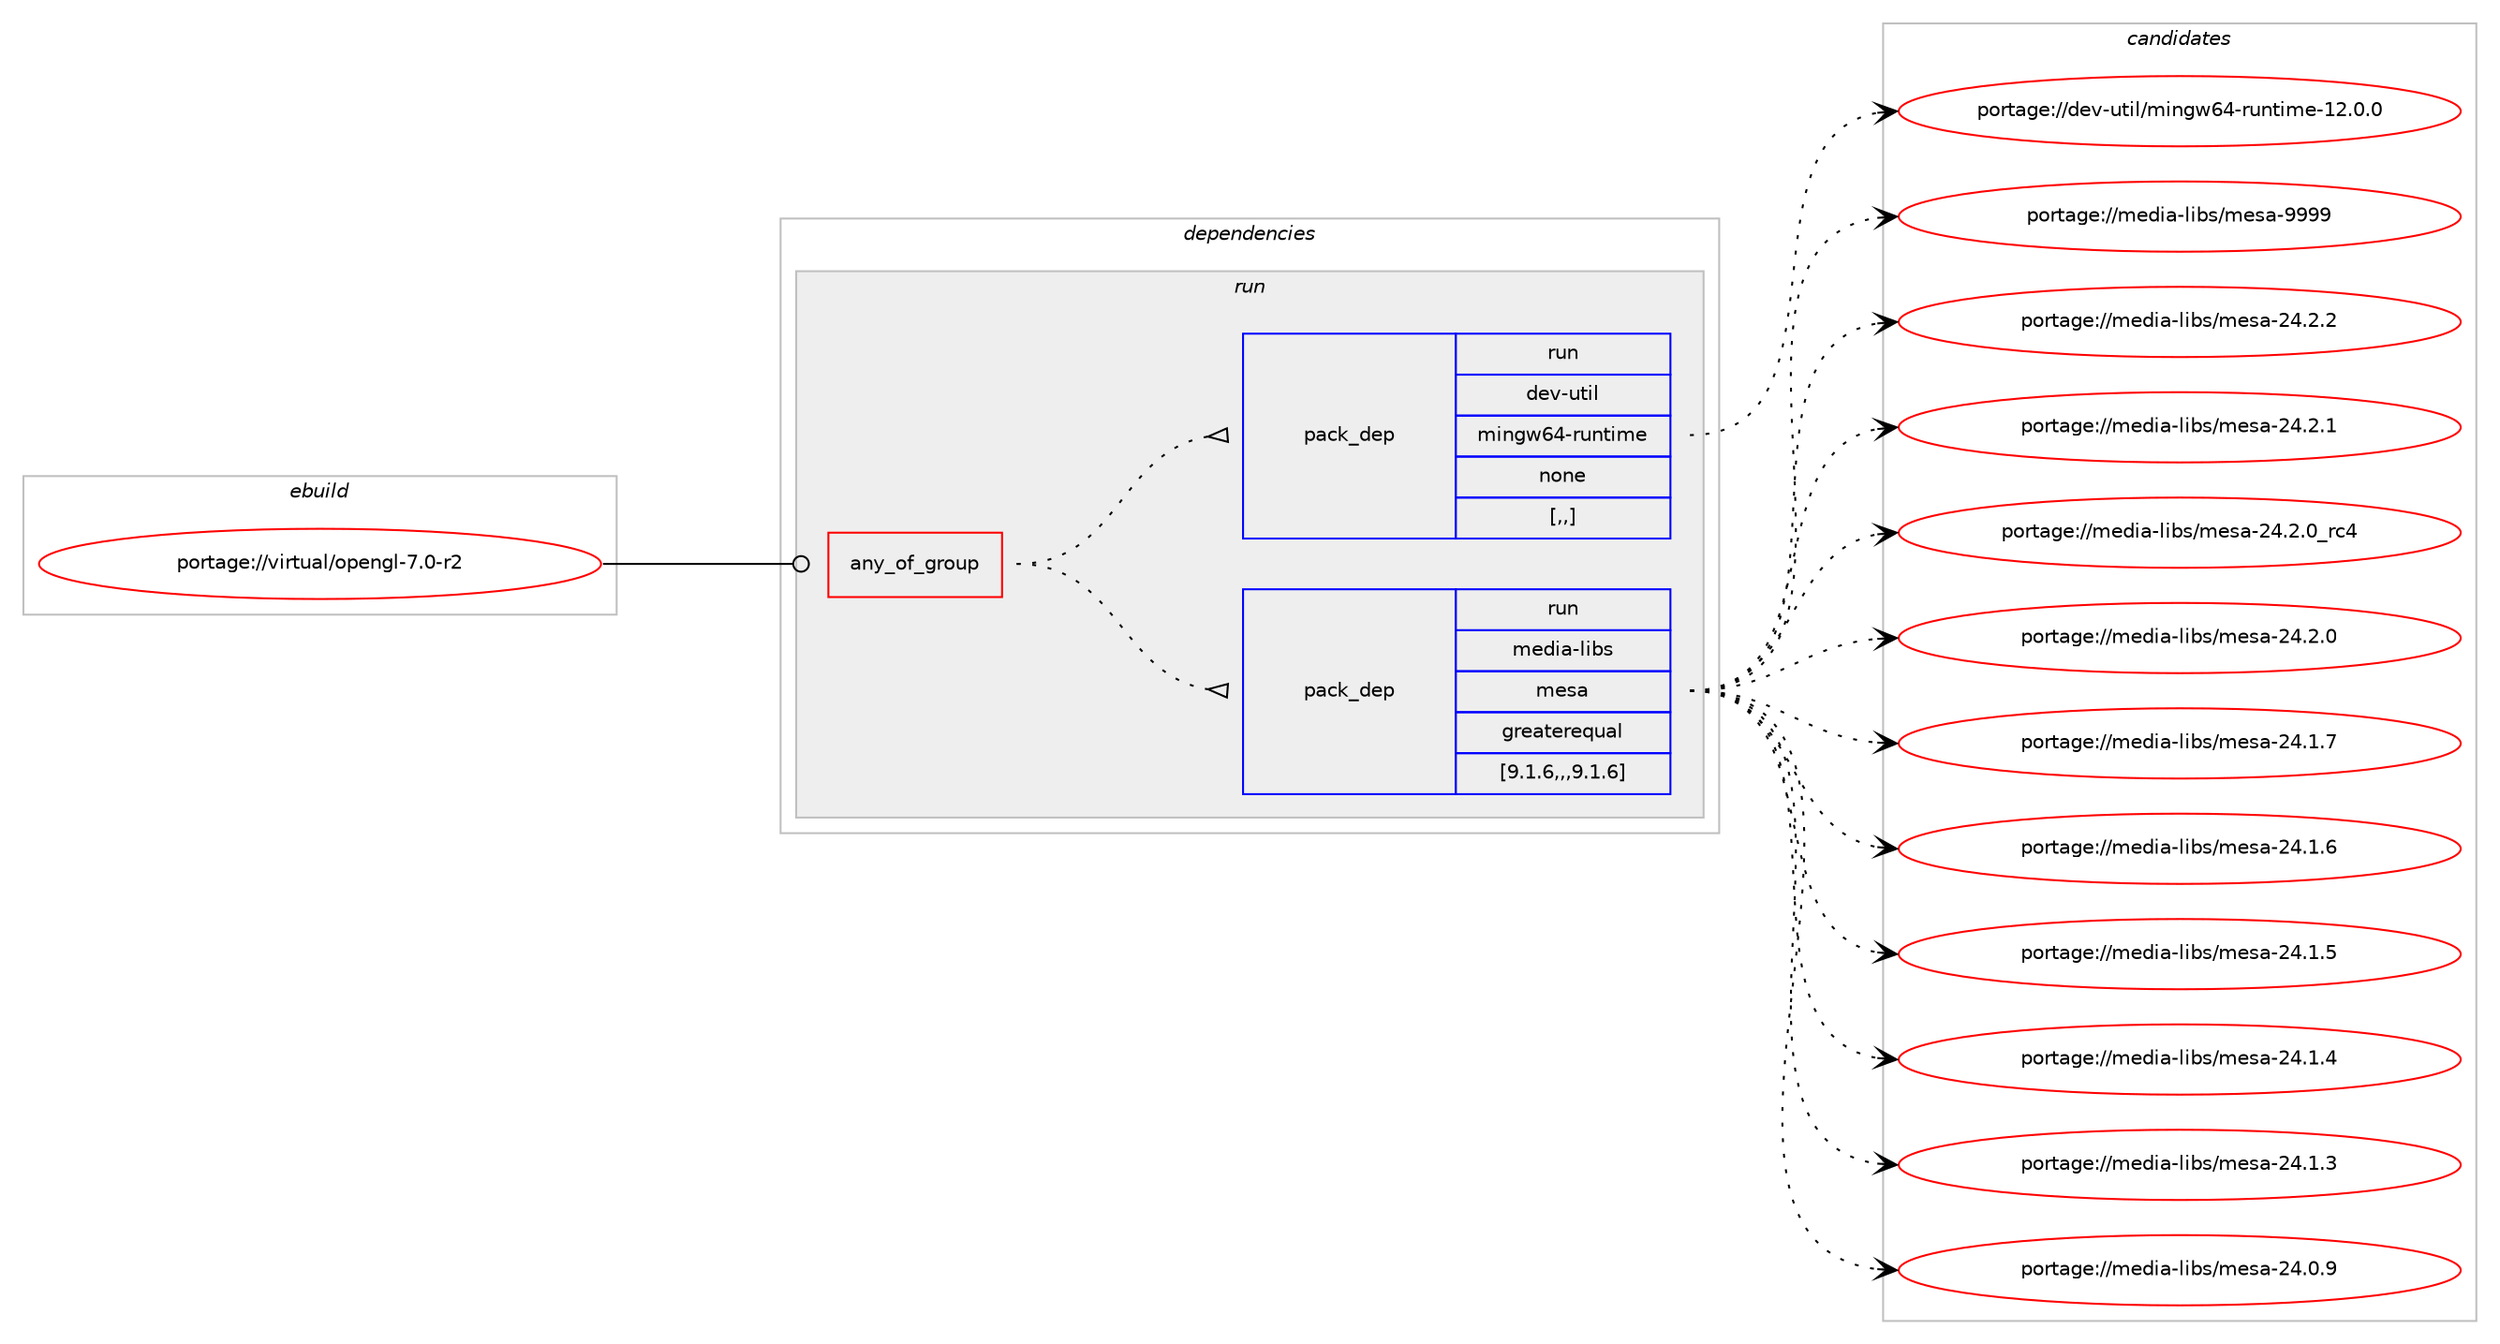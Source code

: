 digraph prolog {

# *************
# Graph options
# *************

newrank=true;
concentrate=true;
compound=true;
graph [rankdir=LR,fontname=Helvetica,fontsize=10,ranksep=1.5];#, ranksep=2.5, nodesep=0.2];
edge  [arrowhead=vee];
node  [fontname=Helvetica,fontsize=10];

# **********
# The ebuild
# **********

subgraph cluster_leftcol {
color=gray;
label=<<i>ebuild</i>>;
id [label="portage://virtual/opengl-7.0-r2", color=red, width=4, href="../virtual/opengl-7.0-r2.svg"];
}

# ****************
# The dependencies
# ****************

subgraph cluster_midcol {
color=gray;
label=<<i>dependencies</i>>;
subgraph cluster_compile {
fillcolor="#eeeeee";
style=filled;
label=<<i>compile</i>>;
}
subgraph cluster_compileandrun {
fillcolor="#eeeeee";
style=filled;
label=<<i>compile and run</i>>;
}
subgraph cluster_run {
fillcolor="#eeeeee";
style=filled;
label=<<i>run</i>>;
subgraph any126 {
dependency31384 [label=<<TABLE BORDER="0" CELLBORDER="1" CELLSPACING="0" CELLPADDING="4"><TR><TD CELLPADDING="10">any_of_group</TD></TR></TABLE>>, shape=none, color=red];subgraph pack19772 {
dependency31385 [label=<<TABLE BORDER="0" CELLBORDER="1" CELLSPACING="0" CELLPADDING="4" WIDTH="220"><TR><TD ROWSPAN="6" CELLPADDING="30">pack_dep</TD></TR><TR><TD WIDTH="110">run</TD></TR><TR><TD>media-libs</TD></TR><TR><TD>mesa</TD></TR><TR><TD>greaterequal</TD></TR><TR><TD>[9.1.6,,,9.1.6]</TD></TR></TABLE>>, shape=none, color=blue];
}
dependency31384:e -> dependency31385:w [weight=20,style="dotted",arrowhead="oinv"];
subgraph pack19773 {
dependency31386 [label=<<TABLE BORDER="0" CELLBORDER="1" CELLSPACING="0" CELLPADDING="4" WIDTH="220"><TR><TD ROWSPAN="6" CELLPADDING="30">pack_dep</TD></TR><TR><TD WIDTH="110">run</TD></TR><TR><TD>dev-util</TD></TR><TR><TD>mingw64-runtime</TD></TR><TR><TD>none</TD></TR><TR><TD>[,,]</TD></TR></TABLE>>, shape=none, color=blue];
}
dependency31384:e -> dependency31386:w [weight=20,style="dotted",arrowhead="oinv"];
}
id:e -> dependency31384:w [weight=20,style="solid",arrowhead="odot"];
}
}

# **************
# The candidates
# **************

subgraph cluster_choices {
rank=same;
color=gray;
label=<<i>candidates</i>>;

subgraph choice19772 {
color=black;
nodesep=1;
choice10910110010597451081059811547109101115974557575757 [label="portage://media-libs/mesa-9999", color=red, width=4,href="../media-libs/mesa-9999.svg"];
choice109101100105974510810598115471091011159745505246504650 [label="portage://media-libs/mesa-24.2.2", color=red, width=4,href="../media-libs/mesa-24.2.2.svg"];
choice109101100105974510810598115471091011159745505246504649 [label="portage://media-libs/mesa-24.2.1", color=red, width=4,href="../media-libs/mesa-24.2.1.svg"];
choice109101100105974510810598115471091011159745505246504648951149952 [label="portage://media-libs/mesa-24.2.0_rc4", color=red, width=4,href="../media-libs/mesa-24.2.0_rc4.svg"];
choice109101100105974510810598115471091011159745505246504648 [label="portage://media-libs/mesa-24.2.0", color=red, width=4,href="../media-libs/mesa-24.2.0.svg"];
choice109101100105974510810598115471091011159745505246494655 [label="portage://media-libs/mesa-24.1.7", color=red, width=4,href="../media-libs/mesa-24.1.7.svg"];
choice109101100105974510810598115471091011159745505246494654 [label="portage://media-libs/mesa-24.1.6", color=red, width=4,href="../media-libs/mesa-24.1.6.svg"];
choice109101100105974510810598115471091011159745505246494653 [label="portage://media-libs/mesa-24.1.5", color=red, width=4,href="../media-libs/mesa-24.1.5.svg"];
choice109101100105974510810598115471091011159745505246494652 [label="portage://media-libs/mesa-24.1.4", color=red, width=4,href="../media-libs/mesa-24.1.4.svg"];
choice109101100105974510810598115471091011159745505246494651 [label="portage://media-libs/mesa-24.1.3", color=red, width=4,href="../media-libs/mesa-24.1.3.svg"];
choice109101100105974510810598115471091011159745505246484657 [label="portage://media-libs/mesa-24.0.9", color=red, width=4,href="../media-libs/mesa-24.0.9.svg"];
dependency31385:e -> choice10910110010597451081059811547109101115974557575757:w [style=dotted,weight="100"];
dependency31385:e -> choice109101100105974510810598115471091011159745505246504650:w [style=dotted,weight="100"];
dependency31385:e -> choice109101100105974510810598115471091011159745505246504649:w [style=dotted,weight="100"];
dependency31385:e -> choice109101100105974510810598115471091011159745505246504648951149952:w [style=dotted,weight="100"];
dependency31385:e -> choice109101100105974510810598115471091011159745505246504648:w [style=dotted,weight="100"];
dependency31385:e -> choice109101100105974510810598115471091011159745505246494655:w [style=dotted,weight="100"];
dependency31385:e -> choice109101100105974510810598115471091011159745505246494654:w [style=dotted,weight="100"];
dependency31385:e -> choice109101100105974510810598115471091011159745505246494653:w [style=dotted,weight="100"];
dependency31385:e -> choice109101100105974510810598115471091011159745505246494652:w [style=dotted,weight="100"];
dependency31385:e -> choice109101100105974510810598115471091011159745505246494651:w [style=dotted,weight="100"];
dependency31385:e -> choice109101100105974510810598115471091011159745505246484657:w [style=dotted,weight="100"];
}
subgraph choice19773 {
color=black;
nodesep=1;
choice100101118451171161051084710910511010311954524511411711011610510910145495046484648 [label="portage://dev-util/mingw64-runtime-12.0.0", color=red, width=4,href="../dev-util/mingw64-runtime-12.0.0.svg"];
dependency31386:e -> choice100101118451171161051084710910511010311954524511411711011610510910145495046484648:w [style=dotted,weight="100"];
}
}

}
